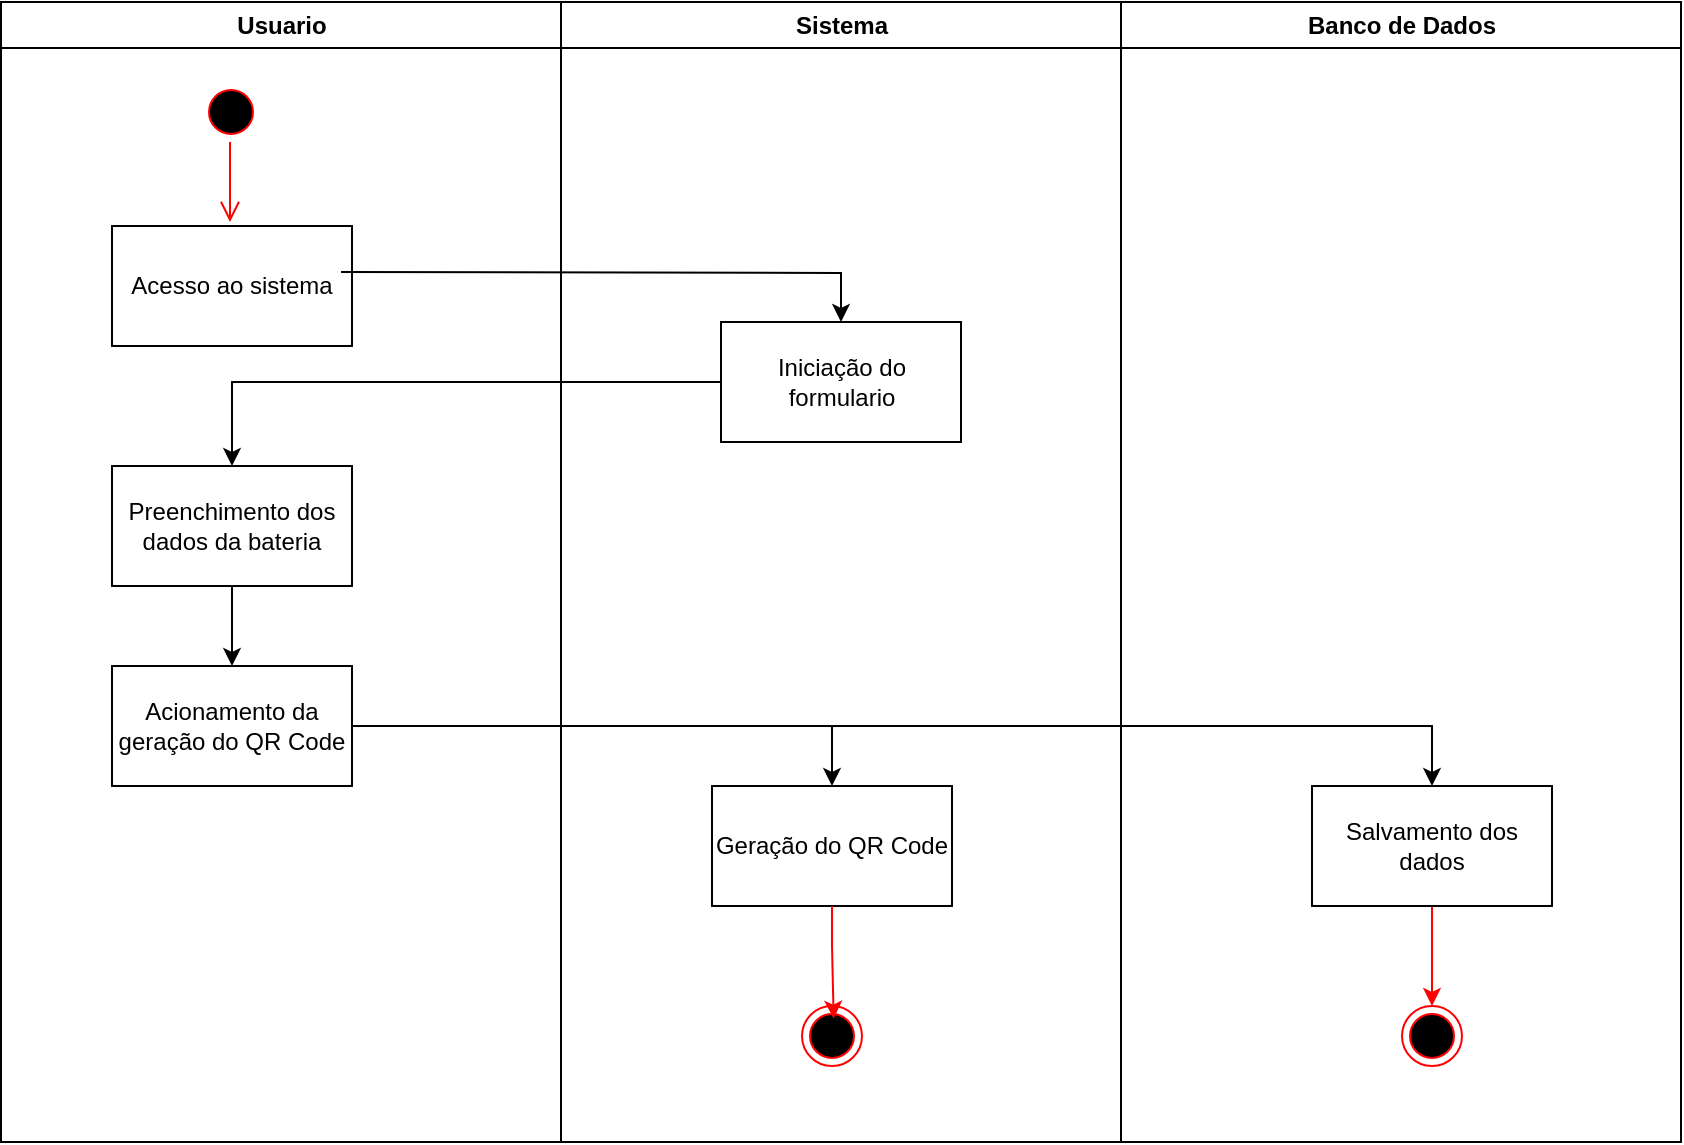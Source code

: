 <mxfile version="24.7.8">
  <diagram name="Page-1" id="e7e014a7-5840-1c2e-5031-d8a46d1fe8dd">
    <mxGraphModel dx="1195" dy="697" grid="1" gridSize="10" guides="1" tooltips="1" connect="1" arrows="1" fold="1" page="1" pageScale="1" pageWidth="1169" pageHeight="826" background="none" math="0" shadow="0">
      <root>
        <mxCell id="0" />
        <mxCell id="1" parent="0" />
        <mxCell id="2" value="Usuario" style="swimlane;whiteSpace=wrap" parent="1" vertex="1">
          <mxGeometry x="164.5" y="128" width="280" height="570" as="geometry" />
        </mxCell>
        <mxCell id="5" value="" style="ellipse;shape=startState;fillColor=#000000;strokeColor=#ff0000;" parent="2" vertex="1">
          <mxGeometry x="100" y="40" width="30" height="30" as="geometry" />
        </mxCell>
        <mxCell id="6" value="" style="edgeStyle=elbowEdgeStyle;elbow=horizontal;verticalAlign=bottom;endArrow=open;endSize=8;strokeColor=#FF0000;endFill=1;rounded=0" parent="2" source="5" edge="1">
          <mxGeometry x="100" y="40" as="geometry">
            <mxPoint x="114.667" y="110" as="targetPoint" />
          </mxGeometry>
        </mxCell>
        <mxCell id="ETyWWGnytW1kHwhmKk6G-44" value="Acesso ao sistema" style="rounded=0;whiteSpace=wrap;html=1;" vertex="1" parent="2">
          <mxGeometry x="55.5" y="112" width="120" height="60" as="geometry" />
        </mxCell>
        <mxCell id="ETyWWGnytW1kHwhmKk6G-48" style="edgeStyle=orthogonalEdgeStyle;rounded=0;orthogonalLoop=1;jettySize=auto;html=1;entryX=0.5;entryY=0;entryDx=0;entryDy=0;" edge="1" parent="2" source="ETyWWGnytW1kHwhmKk6G-45" target="ETyWWGnytW1kHwhmKk6G-47">
          <mxGeometry relative="1" as="geometry" />
        </mxCell>
        <mxCell id="ETyWWGnytW1kHwhmKk6G-45" value="Preenchimento dos dados da bateria" style="rounded=0;whiteSpace=wrap;html=1;" vertex="1" parent="2">
          <mxGeometry x="55.5" y="232" width="120" height="60" as="geometry" />
        </mxCell>
        <mxCell id="ETyWWGnytW1kHwhmKk6G-47" value="Acionamento da geração do QR Code" style="rounded=0;whiteSpace=wrap;html=1;" vertex="1" parent="2">
          <mxGeometry x="55.5" y="332" width="120" height="60" as="geometry" />
        </mxCell>
        <mxCell id="3" value="Sistema" style="swimlane;whiteSpace=wrap" parent="1" vertex="1">
          <mxGeometry x="444.5" y="128" width="280" height="570" as="geometry" />
        </mxCell>
        <mxCell id="ETyWWGnytW1kHwhmKk6G-41" value="Iniciação do formulario" style="rounded=0;whiteSpace=wrap;html=1;" vertex="1" parent="3">
          <mxGeometry x="80" y="160" width="120" height="60" as="geometry" />
        </mxCell>
        <mxCell id="ETyWWGnytW1kHwhmKk6G-49" value="Geração do QR Code" style="rounded=0;whiteSpace=wrap;html=1;" vertex="1" parent="3">
          <mxGeometry x="75.5" y="392" width="120" height="60" as="geometry" />
        </mxCell>
        <mxCell id="ETyWWGnytW1kHwhmKk6G-53" value="" style="ellipse;html=1;shape=endState;fillColor=#000000;strokeColor=#ff0000;" vertex="1" parent="3">
          <mxGeometry x="120.5" y="502" width="30" height="30" as="geometry" />
        </mxCell>
        <mxCell id="ETyWWGnytW1kHwhmKk6G-55" style="edgeStyle=orthogonalEdgeStyle;rounded=0;orthogonalLoop=1;jettySize=auto;html=1;entryX=0.528;entryY=0.211;entryDx=0;entryDy=0;entryPerimeter=0;fillColor=#a20025;strokeColor=#ff0000;" edge="1" parent="3" source="ETyWWGnytW1kHwhmKk6G-49" target="ETyWWGnytW1kHwhmKk6G-53">
          <mxGeometry relative="1" as="geometry">
            <Array as="points">
              <mxPoint x="136" y="472" />
              <mxPoint x="136" y="472" />
            </Array>
          </mxGeometry>
        </mxCell>
        <mxCell id="4" value="Banco de Dados" style="swimlane;whiteSpace=wrap" parent="1" vertex="1">
          <mxGeometry x="724.5" y="128" width="280" height="570" as="geometry" />
        </mxCell>
        <mxCell id="ETyWWGnytW1kHwhmKk6G-60" style="edgeStyle=orthogonalEdgeStyle;rounded=0;orthogonalLoop=1;jettySize=auto;html=1;entryX=0.5;entryY=0;entryDx=0;entryDy=0;strokeColor=#FF0000;" edge="1" parent="4" source="ETyWWGnytW1kHwhmKk6G-51" target="ETyWWGnytW1kHwhmKk6G-54">
          <mxGeometry relative="1" as="geometry" />
        </mxCell>
        <mxCell id="ETyWWGnytW1kHwhmKk6G-51" value="Salvamento dos dados" style="rounded=0;whiteSpace=wrap;html=1;" vertex="1" parent="4">
          <mxGeometry x="95.5" y="392" width="120" height="60" as="geometry" />
        </mxCell>
        <mxCell id="ETyWWGnytW1kHwhmKk6G-54" value="" style="ellipse;html=1;shape=endState;fillColor=#000000;strokeColor=#ff0000;" vertex="1" parent="4">
          <mxGeometry x="140.5" y="502" width="30" height="30" as="geometry" />
        </mxCell>
        <mxCell id="ETyWWGnytW1kHwhmKk6G-42" style="edgeStyle=orthogonalEdgeStyle;rounded=0;orthogonalLoop=1;jettySize=auto;html=1;entryX=0.5;entryY=0;entryDx=0;entryDy=0;" edge="1" parent="1" target="ETyWWGnytW1kHwhmKk6G-41">
          <mxGeometry relative="1" as="geometry">
            <mxPoint x="334.5" y="263" as="sourcePoint" />
          </mxGeometry>
        </mxCell>
        <mxCell id="ETyWWGnytW1kHwhmKk6G-46" style="edgeStyle=orthogonalEdgeStyle;rounded=0;orthogonalLoop=1;jettySize=auto;html=1;entryX=0.5;entryY=0;entryDx=0;entryDy=0;" edge="1" parent="1" source="ETyWWGnytW1kHwhmKk6G-41" target="ETyWWGnytW1kHwhmKk6G-45">
          <mxGeometry relative="1" as="geometry" />
        </mxCell>
        <mxCell id="ETyWWGnytW1kHwhmKk6G-52" style="edgeStyle=orthogonalEdgeStyle;rounded=0;orthogonalLoop=1;jettySize=auto;html=1;entryX=0.5;entryY=0;entryDx=0;entryDy=0;" edge="1" parent="1" source="ETyWWGnytW1kHwhmKk6G-47" target="ETyWWGnytW1kHwhmKk6G-51">
          <mxGeometry relative="1" as="geometry" />
        </mxCell>
        <mxCell id="ETyWWGnytW1kHwhmKk6G-61" style="edgeStyle=orthogonalEdgeStyle;rounded=0;orthogonalLoop=1;jettySize=auto;html=1;entryX=0.5;entryY=0;entryDx=0;entryDy=0;" edge="1" parent="1" source="ETyWWGnytW1kHwhmKk6G-47" target="ETyWWGnytW1kHwhmKk6G-49">
          <mxGeometry relative="1" as="geometry" />
        </mxCell>
      </root>
    </mxGraphModel>
  </diagram>
</mxfile>
